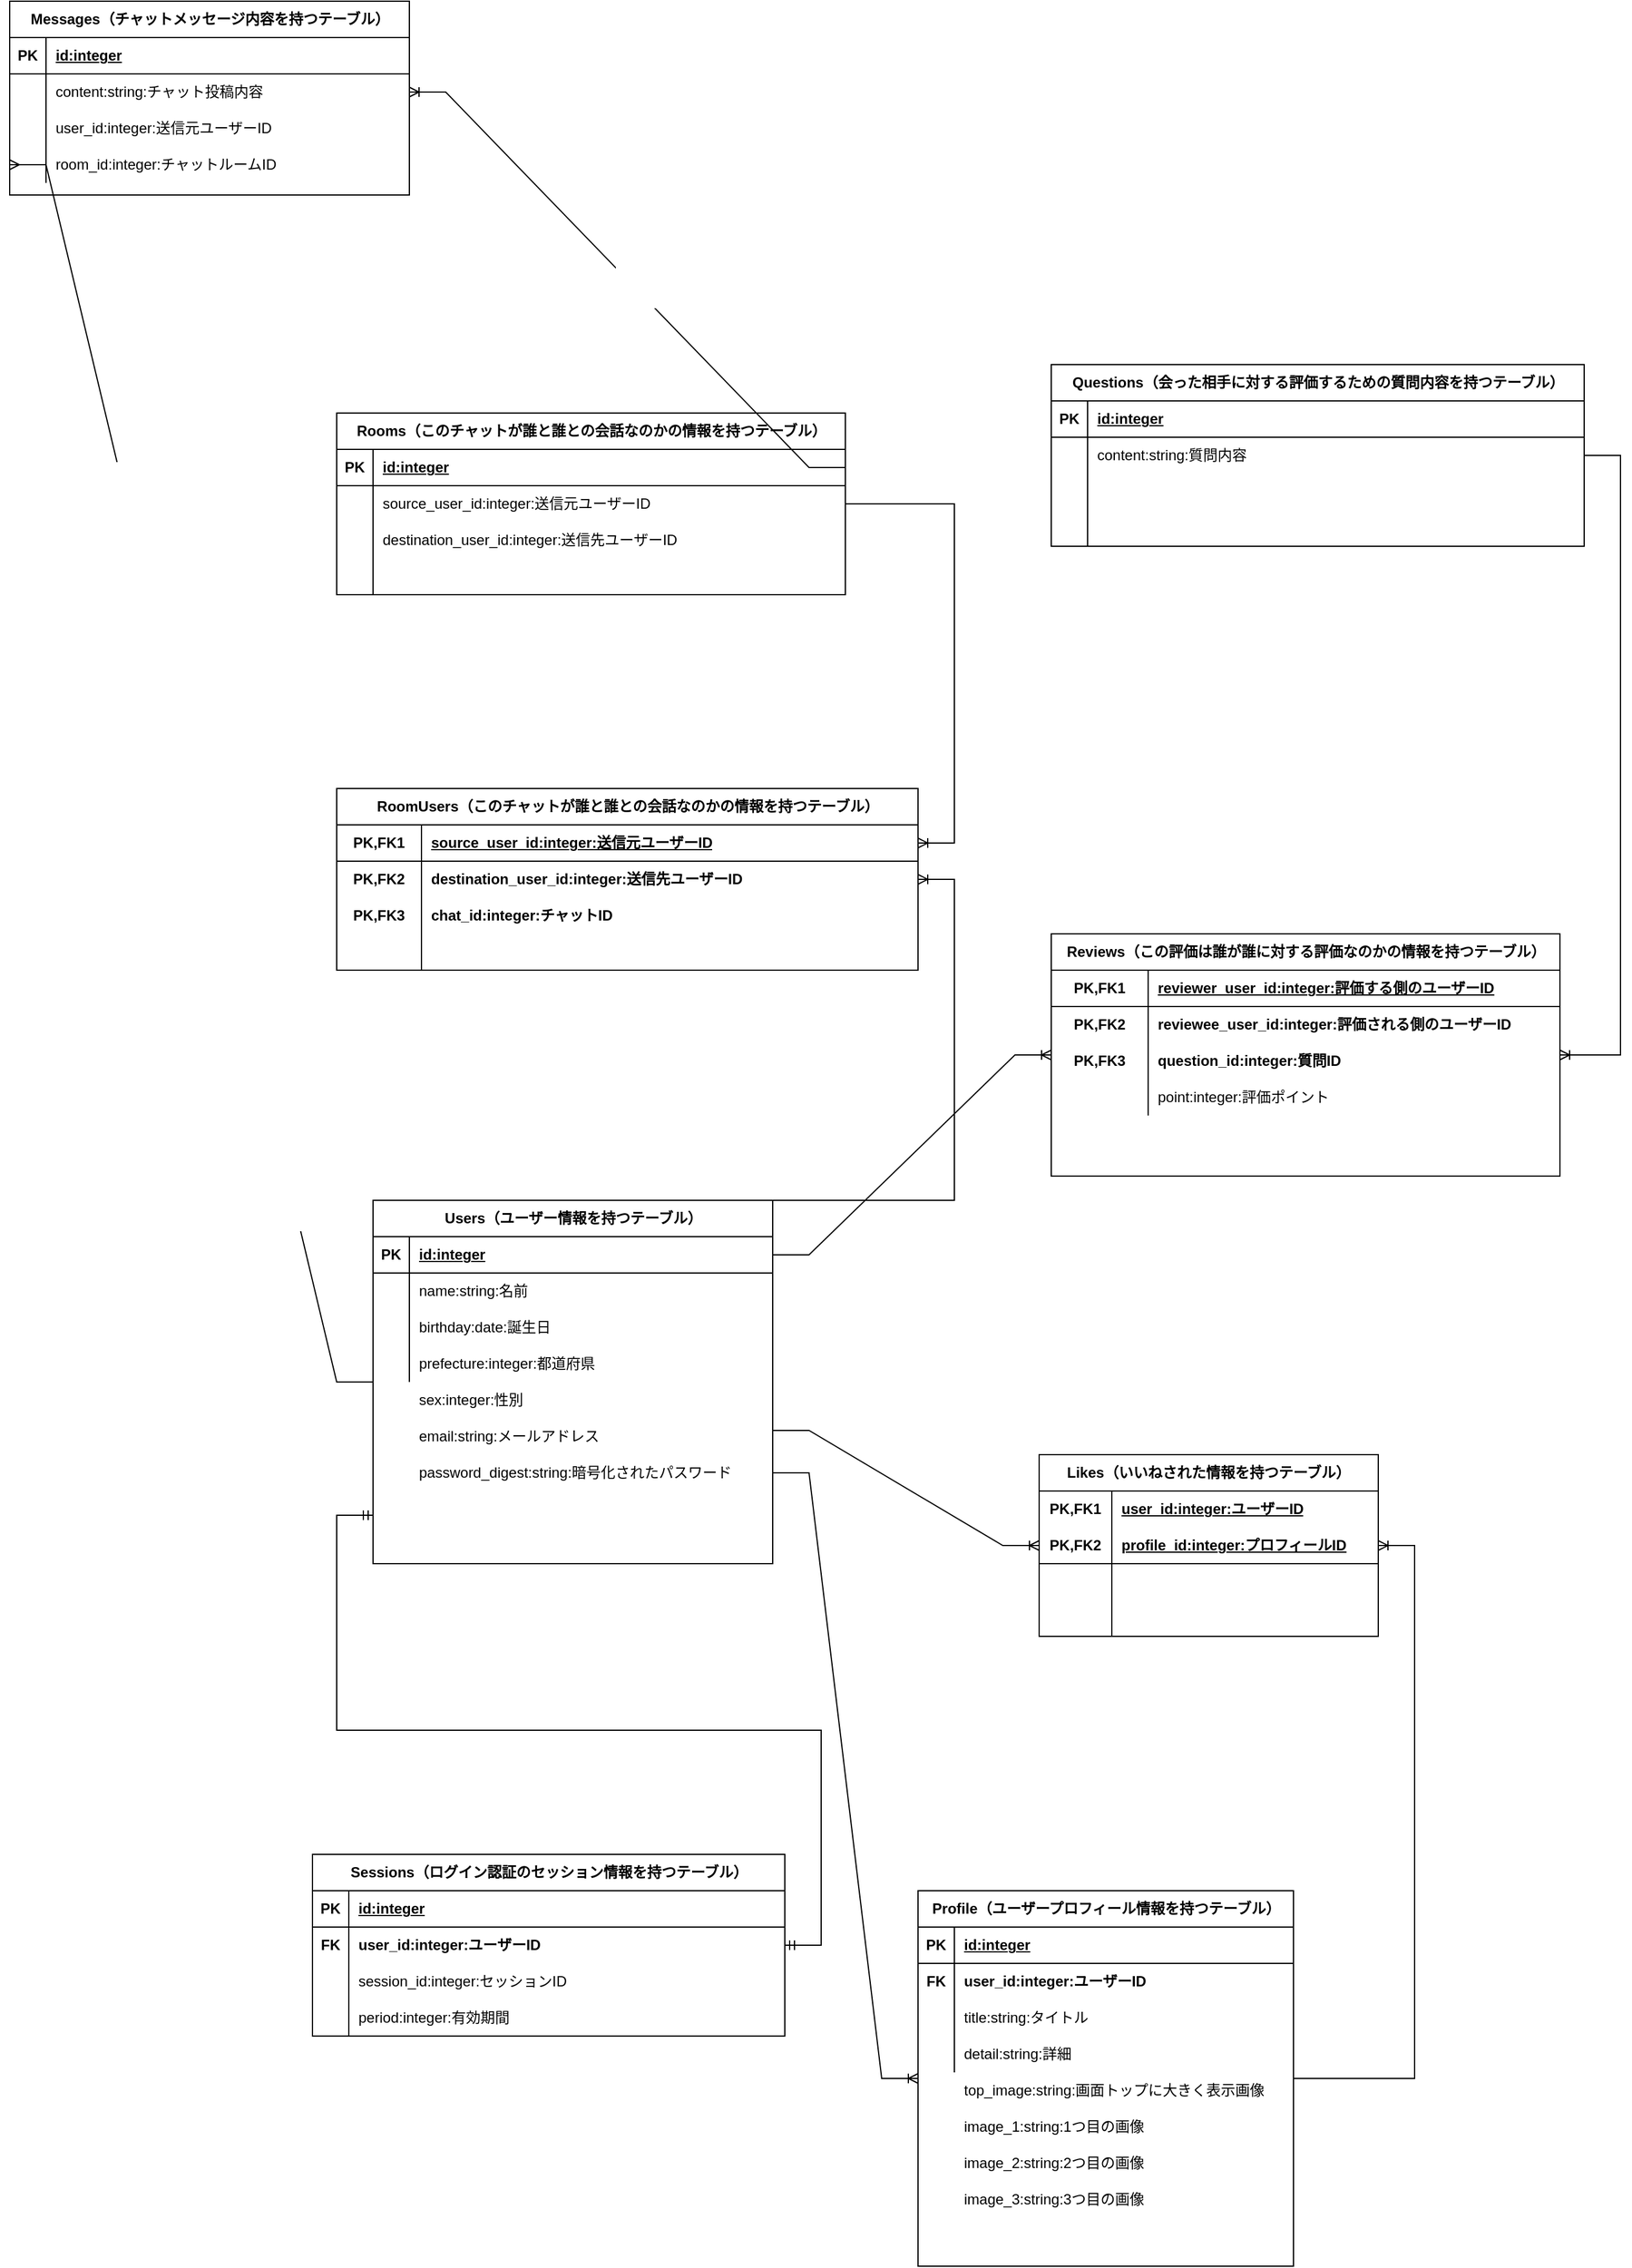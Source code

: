 <mxfile version="23.1.5" type="device">
  <diagram id="BLZIID66bsK2ptRVcvr9" name="ページ1">
    <mxGraphModel dx="3117" dy="3256" grid="1" gridSize="10" guides="1" tooltips="1" connect="1" arrows="1" fold="1" page="1" pageScale="1" pageWidth="827" pageHeight="1169" math="0" shadow="0">
      <root>
        <mxCell id="0" />
        <mxCell id="1" parent="0" />
        <mxCell id="9AcYq1qydNbDx8dI2Pm3-14" value="Users（ユーザー情報を持つテーブル）" style="shape=table;startSize=30;container=1;collapsible=1;childLayout=tableLayout;fixedRows=1;rowLines=0;fontStyle=1;align=center;resizeLast=1;html=1;" parent="1" vertex="1">
          <mxGeometry x="530" y="180" width="330" height="300" as="geometry" />
        </mxCell>
        <mxCell id="9AcYq1qydNbDx8dI2Pm3-15" value="" style="shape=tableRow;horizontal=0;startSize=0;swimlaneHead=0;swimlaneBody=0;fillColor=none;collapsible=0;dropTarget=0;points=[[0,0.5],[1,0.5]];portConstraint=eastwest;top=0;left=0;right=0;bottom=1;" parent="9AcYq1qydNbDx8dI2Pm3-14" vertex="1">
          <mxGeometry y="30" width="330" height="30" as="geometry" />
        </mxCell>
        <mxCell id="9AcYq1qydNbDx8dI2Pm3-16" value="PK" style="shape=partialRectangle;connectable=0;fillColor=none;top=0;left=0;bottom=0;right=0;fontStyle=1;overflow=hidden;whiteSpace=wrap;html=1;" parent="9AcYq1qydNbDx8dI2Pm3-15" vertex="1">
          <mxGeometry width="30" height="30" as="geometry">
            <mxRectangle width="30" height="30" as="alternateBounds" />
          </mxGeometry>
        </mxCell>
        <mxCell id="9AcYq1qydNbDx8dI2Pm3-17" value="id:integer" style="shape=partialRectangle;connectable=0;fillColor=none;top=0;left=0;bottom=0;right=0;align=left;spacingLeft=6;fontStyle=5;overflow=hidden;whiteSpace=wrap;html=1;" parent="9AcYq1qydNbDx8dI2Pm3-15" vertex="1">
          <mxGeometry x="30" width="300" height="30" as="geometry">
            <mxRectangle width="300" height="30" as="alternateBounds" />
          </mxGeometry>
        </mxCell>
        <mxCell id="9AcYq1qydNbDx8dI2Pm3-18" value="" style="shape=tableRow;horizontal=0;startSize=0;swimlaneHead=0;swimlaneBody=0;fillColor=none;collapsible=0;dropTarget=0;points=[[0,0.5],[1,0.5]];portConstraint=eastwest;top=0;left=0;right=0;bottom=0;" parent="9AcYq1qydNbDx8dI2Pm3-14" vertex="1">
          <mxGeometry y="60" width="330" height="30" as="geometry" />
        </mxCell>
        <mxCell id="9AcYq1qydNbDx8dI2Pm3-19" value="" style="shape=partialRectangle;connectable=0;fillColor=none;top=0;left=0;bottom=0;right=0;editable=1;overflow=hidden;whiteSpace=wrap;html=1;" parent="9AcYq1qydNbDx8dI2Pm3-18" vertex="1">
          <mxGeometry width="30" height="30" as="geometry">
            <mxRectangle width="30" height="30" as="alternateBounds" />
          </mxGeometry>
        </mxCell>
        <mxCell id="9AcYq1qydNbDx8dI2Pm3-20" value="name:string:名前" style="shape=partialRectangle;connectable=0;fillColor=none;top=0;left=0;bottom=0;right=0;align=left;spacingLeft=6;overflow=hidden;whiteSpace=wrap;html=1;" parent="9AcYq1qydNbDx8dI2Pm3-18" vertex="1">
          <mxGeometry x="30" width="300" height="30" as="geometry">
            <mxRectangle width="300" height="30" as="alternateBounds" />
          </mxGeometry>
        </mxCell>
        <mxCell id="9AcYq1qydNbDx8dI2Pm3-21" value="" style="shape=tableRow;horizontal=0;startSize=0;swimlaneHead=0;swimlaneBody=0;fillColor=none;collapsible=0;dropTarget=0;points=[[0,0.5],[1,0.5]];portConstraint=eastwest;top=0;left=0;right=0;bottom=0;" parent="9AcYq1qydNbDx8dI2Pm3-14" vertex="1">
          <mxGeometry y="90" width="330" height="30" as="geometry" />
        </mxCell>
        <mxCell id="9AcYq1qydNbDx8dI2Pm3-22" value="" style="shape=partialRectangle;connectable=0;fillColor=none;top=0;left=0;bottom=0;right=0;editable=1;overflow=hidden;whiteSpace=wrap;html=1;" parent="9AcYq1qydNbDx8dI2Pm3-21" vertex="1">
          <mxGeometry width="30" height="30" as="geometry">
            <mxRectangle width="30" height="30" as="alternateBounds" />
          </mxGeometry>
        </mxCell>
        <mxCell id="9AcYq1qydNbDx8dI2Pm3-23" value="birthday:date:誕生日" style="shape=partialRectangle;connectable=0;fillColor=none;top=0;left=0;bottom=0;right=0;align=left;spacingLeft=6;overflow=hidden;whiteSpace=wrap;html=1;" parent="9AcYq1qydNbDx8dI2Pm3-21" vertex="1">
          <mxGeometry x="30" width="300" height="30" as="geometry">
            <mxRectangle width="300" height="30" as="alternateBounds" />
          </mxGeometry>
        </mxCell>
        <mxCell id="9AcYq1qydNbDx8dI2Pm3-24" value="" style="shape=tableRow;horizontal=0;startSize=0;swimlaneHead=0;swimlaneBody=0;fillColor=none;collapsible=0;dropTarget=0;points=[[0,0.5],[1,0.5]];portConstraint=eastwest;top=0;left=0;right=0;bottom=0;" parent="9AcYq1qydNbDx8dI2Pm3-14" vertex="1">
          <mxGeometry y="120" width="330" height="30" as="geometry" />
        </mxCell>
        <mxCell id="9AcYq1qydNbDx8dI2Pm3-25" value="" style="shape=partialRectangle;connectable=0;fillColor=none;top=0;left=0;bottom=0;right=0;editable=1;overflow=hidden;whiteSpace=wrap;html=1;" parent="9AcYq1qydNbDx8dI2Pm3-24" vertex="1">
          <mxGeometry width="30" height="30" as="geometry">
            <mxRectangle width="30" height="30" as="alternateBounds" />
          </mxGeometry>
        </mxCell>
        <mxCell id="9AcYq1qydNbDx8dI2Pm3-26" value="prefecture:integer:都道府県" style="shape=partialRectangle;connectable=0;fillColor=none;top=0;left=0;bottom=0;right=0;align=left;spacingLeft=6;overflow=hidden;whiteSpace=wrap;html=1;" parent="9AcYq1qydNbDx8dI2Pm3-24" vertex="1">
          <mxGeometry x="30" width="300" height="30" as="geometry">
            <mxRectangle width="300" height="30" as="alternateBounds" />
          </mxGeometry>
        </mxCell>
        <mxCell id="9AcYq1qydNbDx8dI2Pm3-27" value="Rooms（このチャットが誰と誰との会話なのかの情報を持つテーブル）" style="shape=table;startSize=30;container=1;collapsible=1;childLayout=tableLayout;fixedRows=1;rowLines=0;fontStyle=1;align=center;resizeLast=1;html=1;" parent="1" vertex="1">
          <mxGeometry x="500" y="-470" width="420" height="150" as="geometry" />
        </mxCell>
        <mxCell id="9AcYq1qydNbDx8dI2Pm3-28" value="" style="shape=tableRow;horizontal=0;startSize=0;swimlaneHead=0;swimlaneBody=0;fillColor=none;collapsible=0;dropTarget=0;points=[[0,0.5],[1,0.5]];portConstraint=eastwest;top=0;left=0;right=0;bottom=1;" parent="9AcYq1qydNbDx8dI2Pm3-27" vertex="1">
          <mxGeometry y="30" width="420" height="30" as="geometry" />
        </mxCell>
        <mxCell id="9AcYq1qydNbDx8dI2Pm3-29" value="PK" style="shape=partialRectangle;connectable=0;fillColor=none;top=0;left=0;bottom=0;right=0;fontStyle=1;overflow=hidden;whiteSpace=wrap;html=1;" parent="9AcYq1qydNbDx8dI2Pm3-28" vertex="1">
          <mxGeometry width="30" height="30" as="geometry">
            <mxRectangle width="30" height="30" as="alternateBounds" />
          </mxGeometry>
        </mxCell>
        <mxCell id="9AcYq1qydNbDx8dI2Pm3-30" value="id:integer" style="shape=partialRectangle;connectable=0;fillColor=none;top=0;left=0;bottom=0;right=0;align=left;spacingLeft=6;fontStyle=5;overflow=hidden;whiteSpace=wrap;html=1;" parent="9AcYq1qydNbDx8dI2Pm3-28" vertex="1">
          <mxGeometry x="30" width="390" height="30" as="geometry">
            <mxRectangle width="390" height="30" as="alternateBounds" />
          </mxGeometry>
        </mxCell>
        <mxCell id="9AcYq1qydNbDx8dI2Pm3-31" value="" style="shape=tableRow;horizontal=0;startSize=0;swimlaneHead=0;swimlaneBody=0;fillColor=none;collapsible=0;dropTarget=0;points=[[0,0.5],[1,0.5]];portConstraint=eastwest;top=0;left=0;right=0;bottom=0;" parent="9AcYq1qydNbDx8dI2Pm3-27" vertex="1">
          <mxGeometry y="60" width="420" height="30" as="geometry" />
        </mxCell>
        <mxCell id="9AcYq1qydNbDx8dI2Pm3-32" value="" style="shape=partialRectangle;connectable=0;fillColor=none;top=0;left=0;bottom=0;right=0;editable=1;overflow=hidden;whiteSpace=wrap;html=1;" parent="9AcYq1qydNbDx8dI2Pm3-31" vertex="1">
          <mxGeometry width="30" height="30" as="geometry">
            <mxRectangle width="30" height="30" as="alternateBounds" />
          </mxGeometry>
        </mxCell>
        <mxCell id="9AcYq1qydNbDx8dI2Pm3-33" value="source_user_id:integer:送信元ユーザーID" style="shape=partialRectangle;connectable=0;fillColor=none;top=0;left=0;bottom=0;right=0;align=left;spacingLeft=6;overflow=hidden;whiteSpace=wrap;html=1;" parent="9AcYq1qydNbDx8dI2Pm3-31" vertex="1">
          <mxGeometry x="30" width="390" height="30" as="geometry">
            <mxRectangle width="390" height="30" as="alternateBounds" />
          </mxGeometry>
        </mxCell>
        <mxCell id="9AcYq1qydNbDx8dI2Pm3-34" value="" style="shape=tableRow;horizontal=0;startSize=0;swimlaneHead=0;swimlaneBody=0;fillColor=none;collapsible=0;dropTarget=0;points=[[0,0.5],[1,0.5]];portConstraint=eastwest;top=0;left=0;right=0;bottom=0;" parent="9AcYq1qydNbDx8dI2Pm3-27" vertex="1">
          <mxGeometry y="90" width="420" height="30" as="geometry" />
        </mxCell>
        <mxCell id="9AcYq1qydNbDx8dI2Pm3-35" value="" style="shape=partialRectangle;connectable=0;fillColor=none;top=0;left=0;bottom=0;right=0;editable=1;overflow=hidden;whiteSpace=wrap;html=1;" parent="9AcYq1qydNbDx8dI2Pm3-34" vertex="1">
          <mxGeometry width="30" height="30" as="geometry">
            <mxRectangle width="30" height="30" as="alternateBounds" />
          </mxGeometry>
        </mxCell>
        <mxCell id="9AcYq1qydNbDx8dI2Pm3-36" value="destination_user_id:integer:送信先ユーザーID" style="shape=partialRectangle;connectable=0;fillColor=none;top=0;left=0;bottom=0;right=0;align=left;spacingLeft=6;overflow=hidden;whiteSpace=wrap;html=1;" parent="9AcYq1qydNbDx8dI2Pm3-34" vertex="1">
          <mxGeometry x="30" width="390" height="30" as="geometry">
            <mxRectangle width="390" height="30" as="alternateBounds" />
          </mxGeometry>
        </mxCell>
        <mxCell id="9AcYq1qydNbDx8dI2Pm3-37" value="" style="shape=tableRow;horizontal=0;startSize=0;swimlaneHead=0;swimlaneBody=0;fillColor=none;collapsible=0;dropTarget=0;points=[[0,0.5],[1,0.5]];portConstraint=eastwest;top=0;left=0;right=0;bottom=0;" parent="9AcYq1qydNbDx8dI2Pm3-27" vertex="1">
          <mxGeometry y="120" width="420" height="30" as="geometry" />
        </mxCell>
        <mxCell id="9AcYq1qydNbDx8dI2Pm3-38" value="" style="shape=partialRectangle;connectable=0;fillColor=none;top=0;left=0;bottom=0;right=0;editable=1;overflow=hidden;whiteSpace=wrap;html=1;" parent="9AcYq1qydNbDx8dI2Pm3-37" vertex="1">
          <mxGeometry width="30" height="30" as="geometry">
            <mxRectangle width="30" height="30" as="alternateBounds" />
          </mxGeometry>
        </mxCell>
        <mxCell id="9AcYq1qydNbDx8dI2Pm3-39" value="" style="shape=partialRectangle;connectable=0;fillColor=none;top=0;left=0;bottom=0;right=0;align=left;spacingLeft=6;overflow=hidden;whiteSpace=wrap;html=1;" parent="9AcYq1qydNbDx8dI2Pm3-37" vertex="1">
          <mxGeometry x="30" width="390" height="30" as="geometry">
            <mxRectangle width="390" height="30" as="alternateBounds" />
          </mxGeometry>
        </mxCell>
        <mxCell id="9AcYq1qydNbDx8dI2Pm3-40" value="Reviews（この評価は誰が誰に対する評価なのかの情報を持つテーブル）" style="shape=table;startSize=30;container=1;collapsible=1;childLayout=tableLayout;fixedRows=1;rowLines=0;fontStyle=1;align=center;resizeLast=1;html=1;" parent="1" vertex="1">
          <mxGeometry x="1090" y="-40" width="420" height="200" as="geometry" />
        </mxCell>
        <mxCell id="9AcYq1qydNbDx8dI2Pm3-41" value="" style="shape=tableRow;horizontal=0;startSize=0;swimlaneHead=0;swimlaneBody=0;fillColor=none;collapsible=0;dropTarget=0;points=[[0,0.5],[1,0.5]];portConstraint=eastwest;top=0;left=0;right=0;bottom=1;" parent="9AcYq1qydNbDx8dI2Pm3-40" vertex="1">
          <mxGeometry y="30" width="420" height="30" as="geometry" />
        </mxCell>
        <mxCell id="9AcYq1qydNbDx8dI2Pm3-42" value="PK,FK1" style="shape=partialRectangle;connectable=0;fillColor=none;top=0;left=0;bottom=0;right=0;fontStyle=1;overflow=hidden;whiteSpace=wrap;html=1;" parent="9AcYq1qydNbDx8dI2Pm3-41" vertex="1">
          <mxGeometry width="80" height="30" as="geometry">
            <mxRectangle width="80" height="30" as="alternateBounds" />
          </mxGeometry>
        </mxCell>
        <mxCell id="9AcYq1qydNbDx8dI2Pm3-43" value="reviewer_user_id:integer:評価する側のユーザーID" style="shape=partialRectangle;connectable=0;fillColor=none;top=0;left=0;bottom=0;right=0;align=left;spacingLeft=6;fontStyle=5;overflow=hidden;whiteSpace=wrap;html=1;" parent="9AcYq1qydNbDx8dI2Pm3-41" vertex="1">
          <mxGeometry x="80" width="340" height="30" as="geometry">
            <mxRectangle width="340" height="30" as="alternateBounds" />
          </mxGeometry>
        </mxCell>
        <mxCell id="9AcYq1qydNbDx8dI2Pm3-44" value="" style="shape=tableRow;horizontal=0;startSize=0;swimlaneHead=0;swimlaneBody=0;fillColor=none;collapsible=0;dropTarget=0;points=[[0,0.5],[1,0.5]];portConstraint=eastwest;top=0;left=0;right=0;bottom=0;" parent="9AcYq1qydNbDx8dI2Pm3-40" vertex="1">
          <mxGeometry y="60" width="420" height="30" as="geometry" />
        </mxCell>
        <mxCell id="9AcYq1qydNbDx8dI2Pm3-45" value="" style="shape=partialRectangle;connectable=0;fillColor=none;top=0;left=0;bottom=0;right=0;editable=1;overflow=hidden;whiteSpace=wrap;html=1;" parent="9AcYq1qydNbDx8dI2Pm3-44" vertex="1">
          <mxGeometry width="80" height="30" as="geometry">
            <mxRectangle width="80" height="30" as="alternateBounds" />
          </mxGeometry>
        </mxCell>
        <mxCell id="9AcYq1qydNbDx8dI2Pm3-46" value="reviewee_user_id:integer:評価される側のユーザーID" style="shape=partialRectangle;connectable=0;fillColor=none;top=0;left=0;bottom=0;right=0;align=left;spacingLeft=6;overflow=hidden;whiteSpace=wrap;html=1;fontStyle=1" parent="9AcYq1qydNbDx8dI2Pm3-44" vertex="1">
          <mxGeometry x="80" width="340" height="30" as="geometry">
            <mxRectangle width="340" height="30" as="alternateBounds" />
          </mxGeometry>
        </mxCell>
        <mxCell id="9AcYq1qydNbDx8dI2Pm3-47" value="" style="shape=tableRow;horizontal=0;startSize=0;swimlaneHead=0;swimlaneBody=0;fillColor=none;collapsible=0;dropTarget=0;points=[[0,0.5],[1,0.5]];portConstraint=eastwest;top=0;left=0;right=0;bottom=0;" parent="9AcYq1qydNbDx8dI2Pm3-40" vertex="1">
          <mxGeometry y="90" width="420" height="30" as="geometry" />
        </mxCell>
        <mxCell id="9AcYq1qydNbDx8dI2Pm3-48" value="" style="shape=partialRectangle;connectable=0;fillColor=none;top=0;left=0;bottom=0;right=0;editable=1;overflow=hidden;whiteSpace=wrap;html=1;" parent="9AcYq1qydNbDx8dI2Pm3-47" vertex="1">
          <mxGeometry width="80" height="30" as="geometry">
            <mxRectangle width="80" height="30" as="alternateBounds" />
          </mxGeometry>
        </mxCell>
        <mxCell id="9AcYq1qydNbDx8dI2Pm3-49" value="&lt;b&gt;question_id:integer:質問ID&lt;/b&gt;" style="shape=partialRectangle;connectable=0;fillColor=none;top=0;left=0;bottom=0;right=0;align=left;spacingLeft=6;overflow=hidden;whiteSpace=wrap;html=1;" parent="9AcYq1qydNbDx8dI2Pm3-47" vertex="1">
          <mxGeometry x="80" width="340" height="30" as="geometry">
            <mxRectangle width="340" height="30" as="alternateBounds" />
          </mxGeometry>
        </mxCell>
        <mxCell id="9AcYq1qydNbDx8dI2Pm3-50" value="" style="shape=tableRow;horizontal=0;startSize=0;swimlaneHead=0;swimlaneBody=0;fillColor=none;collapsible=0;dropTarget=0;points=[[0,0.5],[1,0.5]];portConstraint=eastwest;top=0;left=0;right=0;bottom=0;" parent="9AcYq1qydNbDx8dI2Pm3-40" vertex="1">
          <mxGeometry y="120" width="420" height="30" as="geometry" />
        </mxCell>
        <mxCell id="9AcYq1qydNbDx8dI2Pm3-51" value="" style="shape=partialRectangle;connectable=0;fillColor=none;top=0;left=0;bottom=0;right=0;editable=1;overflow=hidden;whiteSpace=wrap;html=1;" parent="9AcYq1qydNbDx8dI2Pm3-50" vertex="1">
          <mxGeometry width="80" height="30" as="geometry">
            <mxRectangle width="80" height="30" as="alternateBounds" />
          </mxGeometry>
        </mxCell>
        <mxCell id="9AcYq1qydNbDx8dI2Pm3-52" value="point:integer:評価ポイント" style="shape=partialRectangle;connectable=0;fillColor=none;top=0;left=0;bottom=0;right=0;align=left;spacingLeft=6;overflow=hidden;whiteSpace=wrap;html=1;" parent="9AcYq1qydNbDx8dI2Pm3-50" vertex="1">
          <mxGeometry x="80" width="340" height="30" as="geometry">
            <mxRectangle width="340" height="30" as="alternateBounds" />
          </mxGeometry>
        </mxCell>
        <mxCell id="9AcYq1qydNbDx8dI2Pm3-53" value="Sessions（ログイン認証のセッション情報を持つテーブル）" style="shape=table;startSize=30;container=1;collapsible=1;childLayout=tableLayout;fixedRows=1;rowLines=0;fontStyle=1;align=center;resizeLast=1;html=1;" parent="1" vertex="1">
          <mxGeometry x="480" y="720" width="390" height="150" as="geometry" />
        </mxCell>
        <mxCell id="9AcYq1qydNbDx8dI2Pm3-54" value="" style="shape=tableRow;horizontal=0;startSize=0;swimlaneHead=0;swimlaneBody=0;fillColor=none;collapsible=0;dropTarget=0;points=[[0,0.5],[1,0.5]];portConstraint=eastwest;top=0;left=0;right=0;bottom=1;" parent="9AcYq1qydNbDx8dI2Pm3-53" vertex="1">
          <mxGeometry y="30" width="390" height="30" as="geometry" />
        </mxCell>
        <mxCell id="9AcYq1qydNbDx8dI2Pm3-55" value="PK" style="shape=partialRectangle;connectable=0;fillColor=none;top=0;left=0;bottom=0;right=0;fontStyle=1;overflow=hidden;whiteSpace=wrap;html=1;" parent="9AcYq1qydNbDx8dI2Pm3-54" vertex="1">
          <mxGeometry width="30" height="30" as="geometry">
            <mxRectangle width="30" height="30" as="alternateBounds" />
          </mxGeometry>
        </mxCell>
        <mxCell id="9AcYq1qydNbDx8dI2Pm3-56" value="id:integer" style="shape=partialRectangle;connectable=0;fillColor=none;top=0;left=0;bottom=0;right=0;align=left;spacingLeft=6;fontStyle=5;overflow=hidden;whiteSpace=wrap;html=1;" parent="9AcYq1qydNbDx8dI2Pm3-54" vertex="1">
          <mxGeometry x="30" width="360" height="30" as="geometry">
            <mxRectangle width="360" height="30" as="alternateBounds" />
          </mxGeometry>
        </mxCell>
        <mxCell id="9AcYq1qydNbDx8dI2Pm3-57" value="" style="shape=tableRow;horizontal=0;startSize=0;swimlaneHead=0;swimlaneBody=0;fillColor=none;collapsible=0;dropTarget=0;points=[[0,0.5],[1,0.5]];portConstraint=eastwest;top=0;left=0;right=0;bottom=0;" parent="9AcYq1qydNbDx8dI2Pm3-53" vertex="1">
          <mxGeometry y="60" width="390" height="30" as="geometry" />
        </mxCell>
        <mxCell id="9AcYq1qydNbDx8dI2Pm3-58" value="" style="shape=partialRectangle;connectable=0;fillColor=none;top=0;left=0;bottom=0;right=0;editable=1;overflow=hidden;whiteSpace=wrap;html=1;" parent="9AcYq1qydNbDx8dI2Pm3-57" vertex="1">
          <mxGeometry width="30" height="30" as="geometry">
            <mxRectangle width="30" height="30" as="alternateBounds" />
          </mxGeometry>
        </mxCell>
        <mxCell id="9AcYq1qydNbDx8dI2Pm3-59" value="user_id:integer:ユーザーID" style="shape=partialRectangle;connectable=0;fillColor=none;top=0;left=0;bottom=0;right=0;align=left;spacingLeft=6;overflow=hidden;whiteSpace=wrap;html=1;fontStyle=1" parent="9AcYq1qydNbDx8dI2Pm3-57" vertex="1">
          <mxGeometry x="30" width="360" height="30" as="geometry">
            <mxRectangle width="360" height="30" as="alternateBounds" />
          </mxGeometry>
        </mxCell>
        <mxCell id="9AcYq1qydNbDx8dI2Pm3-60" value="" style="shape=tableRow;horizontal=0;startSize=0;swimlaneHead=0;swimlaneBody=0;fillColor=none;collapsible=0;dropTarget=0;points=[[0,0.5],[1,0.5]];portConstraint=eastwest;top=0;left=0;right=0;bottom=0;" parent="9AcYq1qydNbDx8dI2Pm3-53" vertex="1">
          <mxGeometry y="90" width="390" height="30" as="geometry" />
        </mxCell>
        <mxCell id="9AcYq1qydNbDx8dI2Pm3-61" value="" style="shape=partialRectangle;connectable=0;fillColor=none;top=0;left=0;bottom=0;right=0;editable=1;overflow=hidden;whiteSpace=wrap;html=1;" parent="9AcYq1qydNbDx8dI2Pm3-60" vertex="1">
          <mxGeometry width="30" height="30" as="geometry">
            <mxRectangle width="30" height="30" as="alternateBounds" />
          </mxGeometry>
        </mxCell>
        <mxCell id="9AcYq1qydNbDx8dI2Pm3-62" value="session_id:integer:セッションID" style="shape=partialRectangle;connectable=0;fillColor=none;top=0;left=0;bottom=0;right=0;align=left;spacingLeft=6;overflow=hidden;whiteSpace=wrap;html=1;" parent="9AcYq1qydNbDx8dI2Pm3-60" vertex="1">
          <mxGeometry x="30" width="360" height="30" as="geometry">
            <mxRectangle width="360" height="30" as="alternateBounds" />
          </mxGeometry>
        </mxCell>
        <mxCell id="9AcYq1qydNbDx8dI2Pm3-63" value="" style="shape=tableRow;horizontal=0;startSize=0;swimlaneHead=0;swimlaneBody=0;fillColor=none;collapsible=0;dropTarget=0;points=[[0,0.5],[1,0.5]];portConstraint=eastwest;top=0;left=0;right=0;bottom=0;" parent="9AcYq1qydNbDx8dI2Pm3-53" vertex="1">
          <mxGeometry y="120" width="390" height="30" as="geometry" />
        </mxCell>
        <mxCell id="9AcYq1qydNbDx8dI2Pm3-64" value="" style="shape=partialRectangle;connectable=0;fillColor=none;top=0;left=0;bottom=0;right=0;editable=1;overflow=hidden;whiteSpace=wrap;html=1;" parent="9AcYq1qydNbDx8dI2Pm3-63" vertex="1">
          <mxGeometry width="30" height="30" as="geometry">
            <mxRectangle width="30" height="30" as="alternateBounds" />
          </mxGeometry>
        </mxCell>
        <mxCell id="9AcYq1qydNbDx8dI2Pm3-65" value="" style="shape=partialRectangle;connectable=0;fillColor=none;top=0;left=0;bottom=0;right=0;align=left;spacingLeft=6;overflow=hidden;whiteSpace=wrap;html=1;" parent="9AcYq1qydNbDx8dI2Pm3-63" vertex="1">
          <mxGeometry x="30" width="360" height="30" as="geometry">
            <mxRectangle width="360" height="30" as="alternateBounds" />
          </mxGeometry>
        </mxCell>
        <mxCell id="9AcYq1qydNbDx8dI2Pm3-67" value="sex:integer:性別" style="shape=partialRectangle;connectable=0;fillColor=none;top=0;left=0;bottom=0;right=0;align=left;spacingLeft=6;overflow=hidden;whiteSpace=wrap;html=1;" parent="1" vertex="1">
          <mxGeometry x="560" y="330" width="150" height="30" as="geometry">
            <mxRectangle width="150" height="30" as="alternateBounds" />
          </mxGeometry>
        </mxCell>
        <mxCell id="9AcYq1qydNbDx8dI2Pm3-68" value="email:string:メールアドレス" style="shape=partialRectangle;connectable=0;fillColor=none;top=0;left=0;bottom=0;right=0;align=left;spacingLeft=6;overflow=hidden;whiteSpace=wrap;html=1;" parent="1" vertex="1">
          <mxGeometry x="560" y="360" width="180" height="30" as="geometry">
            <mxRectangle width="150" height="30" as="alternateBounds" />
          </mxGeometry>
        </mxCell>
        <mxCell id="9AcYq1qydNbDx8dI2Pm3-109" value="" style="edgeStyle=entityRelationEdgeStyle;fontSize=12;html=1;endArrow=ERoneToMany;rounded=0;" parent="1" target="ZUsO1p6MFuLYONsOZWCr-4" edge="1">
          <mxGeometry width="100" height="100" relative="1" as="geometry">
            <mxPoint x="860" y="370" as="sourcePoint" />
            <mxPoint x="1080" y="465" as="targetPoint" />
          </mxGeometry>
        </mxCell>
        <mxCell id="9AcYq1qydNbDx8dI2Pm3-110" value="" style="edgeStyle=entityRelationEdgeStyle;fontSize=12;html=1;endArrow=ERoneToMany;rounded=0;" parent="1" source="9AcYq1qydNbDx8dI2Pm3-72" target="ZUsO1p6MFuLYONsOZWCr-4" edge="1">
          <mxGeometry width="100" height="100" relative="1" as="geometry">
            <mxPoint x="860" y="540" as="sourcePoint" />
            <mxPoint x="1260" y="465" as="targetPoint" />
            <Array as="points">
              <mxPoint x="1370" y="630" />
              <mxPoint x="1430" y="610" />
            </Array>
          </mxGeometry>
        </mxCell>
        <mxCell id="9AcYq1qydNbDx8dI2Pm3-111" value="" style="edgeStyle=entityRelationEdgeStyle;fontSize=12;html=1;endArrow=ERoneToMany;rounded=0;exitX=1;exitY=0.75;exitDx=0;exitDy=0;" parent="1" source="9AcYq1qydNbDx8dI2Pm3-14" target="9AcYq1qydNbDx8dI2Pm3-72" edge="1">
          <mxGeometry width="100" height="100" relative="1" as="geometry">
            <mxPoint x="880" y="190" as="sourcePoint" />
            <mxPoint x="1090" y="500" as="targetPoint" />
          </mxGeometry>
        </mxCell>
        <mxCell id="9AcYq1qydNbDx8dI2Pm3-115" value="" style="group" parent="1" vertex="1" connectable="0">
          <mxGeometry x="980" y="750" width="310" height="310" as="geometry" />
        </mxCell>
        <mxCell id="9AcYq1qydNbDx8dI2Pm3-72" value="Profile（ユーザープロフィール情報を持つテーブル）" style="shape=table;startSize=30;container=1;collapsible=1;childLayout=tableLayout;fixedRows=1;rowLines=0;fontStyle=1;align=center;resizeLast=1;html=1;" parent="9AcYq1qydNbDx8dI2Pm3-115" vertex="1">
          <mxGeometry width="310" height="310" as="geometry" />
        </mxCell>
        <mxCell id="9AcYq1qydNbDx8dI2Pm3-73" value="" style="shape=tableRow;horizontal=0;startSize=0;swimlaneHead=0;swimlaneBody=0;fillColor=none;collapsible=0;dropTarget=0;points=[[0,0.5],[1,0.5]];portConstraint=eastwest;top=0;left=0;right=0;bottom=1;" parent="9AcYq1qydNbDx8dI2Pm3-72" vertex="1">
          <mxGeometry y="30" width="310" height="30" as="geometry" />
        </mxCell>
        <mxCell id="9AcYq1qydNbDx8dI2Pm3-74" value="PK" style="shape=partialRectangle;connectable=0;fillColor=none;top=0;left=0;bottom=0;right=0;fontStyle=1;overflow=hidden;whiteSpace=wrap;html=1;" parent="9AcYq1qydNbDx8dI2Pm3-73" vertex="1">
          <mxGeometry width="30" height="30" as="geometry">
            <mxRectangle width="30" height="30" as="alternateBounds" />
          </mxGeometry>
        </mxCell>
        <mxCell id="9AcYq1qydNbDx8dI2Pm3-75" value="id:integer" style="shape=partialRectangle;connectable=0;fillColor=none;top=0;left=0;bottom=0;right=0;align=left;spacingLeft=6;fontStyle=5;overflow=hidden;whiteSpace=wrap;html=1;" parent="9AcYq1qydNbDx8dI2Pm3-73" vertex="1">
          <mxGeometry x="30" width="280" height="30" as="geometry">
            <mxRectangle width="280" height="30" as="alternateBounds" />
          </mxGeometry>
        </mxCell>
        <mxCell id="9AcYq1qydNbDx8dI2Pm3-76" value="" style="shape=tableRow;horizontal=0;startSize=0;swimlaneHead=0;swimlaneBody=0;fillColor=none;collapsible=0;dropTarget=0;points=[[0,0.5],[1,0.5]];portConstraint=eastwest;top=0;left=0;right=0;bottom=0;" parent="9AcYq1qydNbDx8dI2Pm3-72" vertex="1">
          <mxGeometry y="60" width="310" height="30" as="geometry" />
        </mxCell>
        <mxCell id="9AcYq1qydNbDx8dI2Pm3-77" value="" style="shape=partialRectangle;connectable=0;fillColor=none;top=0;left=0;bottom=0;right=0;editable=1;overflow=hidden;whiteSpace=wrap;html=1;" parent="9AcYq1qydNbDx8dI2Pm3-76" vertex="1">
          <mxGeometry width="30" height="30" as="geometry">
            <mxRectangle width="30" height="30" as="alternateBounds" />
          </mxGeometry>
        </mxCell>
        <mxCell id="9AcYq1qydNbDx8dI2Pm3-78" value="user_id:integer:ユーザーID" style="shape=partialRectangle;connectable=0;fillColor=none;top=0;left=0;bottom=0;right=0;align=left;spacingLeft=6;overflow=hidden;whiteSpace=wrap;html=1;fontStyle=1" parent="9AcYq1qydNbDx8dI2Pm3-76" vertex="1">
          <mxGeometry x="30" width="280" height="30" as="geometry">
            <mxRectangle width="280" height="30" as="alternateBounds" />
          </mxGeometry>
        </mxCell>
        <mxCell id="9AcYq1qydNbDx8dI2Pm3-79" value="" style="shape=tableRow;horizontal=0;startSize=0;swimlaneHead=0;swimlaneBody=0;fillColor=none;collapsible=0;dropTarget=0;points=[[0,0.5],[1,0.5]];portConstraint=eastwest;top=0;left=0;right=0;bottom=0;" parent="9AcYq1qydNbDx8dI2Pm3-72" vertex="1">
          <mxGeometry y="90" width="310" height="30" as="geometry" />
        </mxCell>
        <mxCell id="9AcYq1qydNbDx8dI2Pm3-80" value="" style="shape=partialRectangle;connectable=0;fillColor=none;top=0;left=0;bottom=0;right=0;editable=1;overflow=hidden;whiteSpace=wrap;html=1;" parent="9AcYq1qydNbDx8dI2Pm3-79" vertex="1">
          <mxGeometry width="30" height="30" as="geometry">
            <mxRectangle width="30" height="30" as="alternateBounds" />
          </mxGeometry>
        </mxCell>
        <mxCell id="9AcYq1qydNbDx8dI2Pm3-81" value="title:string:タイトル" style="shape=partialRectangle;connectable=0;fillColor=none;top=0;left=0;bottom=0;right=0;align=left;spacingLeft=6;overflow=hidden;whiteSpace=wrap;html=1;" parent="9AcYq1qydNbDx8dI2Pm3-79" vertex="1">
          <mxGeometry x="30" width="280" height="30" as="geometry">
            <mxRectangle width="280" height="30" as="alternateBounds" />
          </mxGeometry>
        </mxCell>
        <mxCell id="9AcYq1qydNbDx8dI2Pm3-82" value="" style="shape=tableRow;horizontal=0;startSize=0;swimlaneHead=0;swimlaneBody=0;fillColor=none;collapsible=0;dropTarget=0;points=[[0,0.5],[1,0.5]];portConstraint=eastwest;top=0;left=0;right=0;bottom=0;" parent="9AcYq1qydNbDx8dI2Pm3-72" vertex="1">
          <mxGeometry y="120" width="310" height="30" as="geometry" />
        </mxCell>
        <mxCell id="9AcYq1qydNbDx8dI2Pm3-83" value="" style="shape=partialRectangle;connectable=0;fillColor=none;top=0;left=0;bottom=0;right=0;editable=1;overflow=hidden;whiteSpace=wrap;html=1;" parent="9AcYq1qydNbDx8dI2Pm3-82" vertex="1">
          <mxGeometry width="30" height="30" as="geometry">
            <mxRectangle width="30" height="30" as="alternateBounds" />
          </mxGeometry>
        </mxCell>
        <mxCell id="9AcYq1qydNbDx8dI2Pm3-84" value="detail:string:詳細" style="shape=partialRectangle;connectable=0;fillColor=none;top=0;left=0;bottom=0;right=0;align=left;spacingLeft=6;overflow=hidden;whiteSpace=wrap;html=1;" parent="9AcYq1qydNbDx8dI2Pm3-82" vertex="1">
          <mxGeometry x="30" width="280" height="30" as="geometry">
            <mxRectangle width="280" height="30" as="alternateBounds" />
          </mxGeometry>
        </mxCell>
        <mxCell id="9AcYq1qydNbDx8dI2Pm3-146" value="image_1:string:1つ目の画像" style="shape=partialRectangle;connectable=0;fillColor=none;top=0;left=0;bottom=0;right=0;align=left;spacingLeft=6;overflow=hidden;whiteSpace=wrap;html=1;" parent="9AcYq1qydNbDx8dI2Pm3-115" vertex="1">
          <mxGeometry x="30.333" y="180" width="241.667" height="30" as="geometry">
            <mxRectangle width="150" height="30" as="alternateBounds" />
          </mxGeometry>
        </mxCell>
        <mxCell id="9AcYq1qydNbDx8dI2Pm3-148" value="image_3:string:3つ目の画像" style="shape=partialRectangle;connectable=0;fillColor=none;top=0;left=0;bottom=0;right=0;align=left;spacingLeft=6;overflow=hidden;whiteSpace=wrap;html=1;" parent="9AcYq1qydNbDx8dI2Pm3-115" vertex="1">
          <mxGeometry x="30.333" y="240" width="241.667" height="30" as="geometry">
            <mxRectangle width="150" height="30" as="alternateBounds" />
          </mxGeometry>
        </mxCell>
        <mxCell id="9AcYq1qydNbDx8dI2Pm3-147" value="image_2:string:2つ目の画像" style="shape=partialRectangle;connectable=0;fillColor=none;top=0;left=0;bottom=0;right=0;align=left;spacingLeft=6;overflow=hidden;whiteSpace=wrap;html=1;" parent="9AcYq1qydNbDx8dI2Pm3-115" vertex="1">
          <mxGeometry x="30.333" y="210" width="241.667" height="30" as="geometry">
            <mxRectangle width="150" height="30" as="alternateBounds" />
          </mxGeometry>
        </mxCell>
        <mxCell id="ZUsO1p6MFuLYONsOZWCr-19" value="FK" style="shape=partialRectangle;connectable=0;fillColor=none;top=0;left=0;bottom=0;right=0;fontStyle=1;overflow=hidden;whiteSpace=wrap;html=1;" parent="9AcYq1qydNbDx8dI2Pm3-115" vertex="1">
          <mxGeometry x="0.33" y="60" width="30" height="30" as="geometry">
            <mxRectangle width="30" height="30" as="alternateBounds" />
          </mxGeometry>
        </mxCell>
        <mxCell id="9AcYq1qydNbDx8dI2Pm3-121" value="Questions（会った相手に対する評価するための質問内容を持つテーブル）" style="shape=table;startSize=30;container=1;collapsible=1;childLayout=tableLayout;fixedRows=1;rowLines=0;fontStyle=1;align=center;resizeLast=1;html=1;" parent="1" vertex="1">
          <mxGeometry x="1090" y="-510" width="440" height="150" as="geometry" />
        </mxCell>
        <mxCell id="9AcYq1qydNbDx8dI2Pm3-122" value="" style="shape=tableRow;horizontal=0;startSize=0;swimlaneHead=0;swimlaneBody=0;fillColor=none;collapsible=0;dropTarget=0;points=[[0,0.5],[1,0.5]];portConstraint=eastwest;top=0;left=0;right=0;bottom=1;" parent="9AcYq1qydNbDx8dI2Pm3-121" vertex="1">
          <mxGeometry y="30" width="440" height="30" as="geometry" />
        </mxCell>
        <mxCell id="9AcYq1qydNbDx8dI2Pm3-123" value="PK" style="shape=partialRectangle;connectable=0;fillColor=none;top=0;left=0;bottom=0;right=0;fontStyle=1;overflow=hidden;whiteSpace=wrap;html=1;" parent="9AcYq1qydNbDx8dI2Pm3-122" vertex="1">
          <mxGeometry width="30" height="30" as="geometry">
            <mxRectangle width="30" height="30" as="alternateBounds" />
          </mxGeometry>
        </mxCell>
        <mxCell id="9AcYq1qydNbDx8dI2Pm3-124" value="id:integer" style="shape=partialRectangle;connectable=0;fillColor=none;top=0;left=0;bottom=0;right=0;align=left;spacingLeft=6;fontStyle=5;overflow=hidden;whiteSpace=wrap;html=1;" parent="9AcYq1qydNbDx8dI2Pm3-122" vertex="1">
          <mxGeometry x="30" width="410" height="30" as="geometry">
            <mxRectangle width="410" height="30" as="alternateBounds" />
          </mxGeometry>
        </mxCell>
        <mxCell id="9AcYq1qydNbDx8dI2Pm3-125" value="" style="shape=tableRow;horizontal=0;startSize=0;swimlaneHead=0;swimlaneBody=0;fillColor=none;collapsible=0;dropTarget=0;points=[[0,0.5],[1,0.5]];portConstraint=eastwest;top=0;left=0;right=0;bottom=0;" parent="9AcYq1qydNbDx8dI2Pm3-121" vertex="1">
          <mxGeometry y="60" width="440" height="30" as="geometry" />
        </mxCell>
        <mxCell id="9AcYq1qydNbDx8dI2Pm3-126" value="" style="shape=partialRectangle;connectable=0;fillColor=none;top=0;left=0;bottom=0;right=0;editable=1;overflow=hidden;whiteSpace=wrap;html=1;" parent="9AcYq1qydNbDx8dI2Pm3-125" vertex="1">
          <mxGeometry width="30" height="30" as="geometry">
            <mxRectangle width="30" height="30" as="alternateBounds" />
          </mxGeometry>
        </mxCell>
        <mxCell id="9AcYq1qydNbDx8dI2Pm3-127" value="content:string:質問内容" style="shape=partialRectangle;connectable=0;fillColor=none;top=0;left=0;bottom=0;right=0;align=left;spacingLeft=6;overflow=hidden;whiteSpace=wrap;html=1;" parent="9AcYq1qydNbDx8dI2Pm3-125" vertex="1">
          <mxGeometry x="30" width="410" height="30" as="geometry">
            <mxRectangle width="410" height="30" as="alternateBounds" />
          </mxGeometry>
        </mxCell>
        <mxCell id="9AcYq1qydNbDx8dI2Pm3-128" value="" style="shape=tableRow;horizontal=0;startSize=0;swimlaneHead=0;swimlaneBody=0;fillColor=none;collapsible=0;dropTarget=0;points=[[0,0.5],[1,0.5]];portConstraint=eastwest;top=0;left=0;right=0;bottom=0;" parent="9AcYq1qydNbDx8dI2Pm3-121" vertex="1">
          <mxGeometry y="90" width="440" height="30" as="geometry" />
        </mxCell>
        <mxCell id="9AcYq1qydNbDx8dI2Pm3-129" value="" style="shape=partialRectangle;connectable=0;fillColor=none;top=0;left=0;bottom=0;right=0;editable=1;overflow=hidden;whiteSpace=wrap;html=1;" parent="9AcYq1qydNbDx8dI2Pm3-128" vertex="1">
          <mxGeometry width="30" height="30" as="geometry">
            <mxRectangle width="30" height="30" as="alternateBounds" />
          </mxGeometry>
        </mxCell>
        <mxCell id="9AcYq1qydNbDx8dI2Pm3-130" value="" style="shape=partialRectangle;connectable=0;fillColor=none;top=0;left=0;bottom=0;right=0;align=left;spacingLeft=6;overflow=hidden;whiteSpace=wrap;html=1;" parent="9AcYq1qydNbDx8dI2Pm3-128" vertex="1">
          <mxGeometry x="30" width="410" height="30" as="geometry">
            <mxRectangle width="410" height="30" as="alternateBounds" />
          </mxGeometry>
        </mxCell>
        <mxCell id="9AcYq1qydNbDx8dI2Pm3-131" value="" style="shape=tableRow;horizontal=0;startSize=0;swimlaneHead=0;swimlaneBody=0;fillColor=none;collapsible=0;dropTarget=0;points=[[0,0.5],[1,0.5]];portConstraint=eastwest;top=0;left=0;right=0;bottom=0;" parent="9AcYq1qydNbDx8dI2Pm3-121" vertex="1">
          <mxGeometry y="120" width="440" height="30" as="geometry" />
        </mxCell>
        <mxCell id="9AcYq1qydNbDx8dI2Pm3-132" value="" style="shape=partialRectangle;connectable=0;fillColor=none;top=0;left=0;bottom=0;right=0;editable=1;overflow=hidden;whiteSpace=wrap;html=1;" parent="9AcYq1qydNbDx8dI2Pm3-131" vertex="1">
          <mxGeometry width="30" height="30" as="geometry">
            <mxRectangle width="30" height="30" as="alternateBounds" />
          </mxGeometry>
        </mxCell>
        <mxCell id="9AcYq1qydNbDx8dI2Pm3-133" value="" style="shape=partialRectangle;connectable=0;fillColor=none;top=0;left=0;bottom=0;right=0;align=left;spacingLeft=6;overflow=hidden;whiteSpace=wrap;html=1;" parent="9AcYq1qydNbDx8dI2Pm3-131" vertex="1">
          <mxGeometry x="30" width="410" height="30" as="geometry">
            <mxRectangle width="410" height="30" as="alternateBounds" />
          </mxGeometry>
        </mxCell>
        <mxCell id="9AcYq1qydNbDx8dI2Pm3-134" value="" style="edgeStyle=entityRelationEdgeStyle;fontSize=12;html=1;endArrow=ERoneToMany;rounded=0;" parent="1" source="9AcYq1qydNbDx8dI2Pm3-121" target="9AcYq1qydNbDx8dI2Pm3-40" edge="1">
          <mxGeometry width="100" height="100" relative="1" as="geometry">
            <mxPoint x="1250" y="-100" as="sourcePoint" />
            <mxPoint x="1350" y="-200" as="targetPoint" />
          </mxGeometry>
        </mxCell>
        <mxCell id="9AcYq1qydNbDx8dI2Pm3-136" value="" style="edgeStyle=entityRelationEdgeStyle;fontSize=12;html=1;endArrow=ERoneToMany;rounded=0;exitX=1;exitY=0.5;exitDx=0;exitDy=0;" parent="1" source="9AcYq1qydNbDx8dI2Pm3-15" target="9AcYq1qydNbDx8dI2Pm3-40" edge="1">
          <mxGeometry width="100" height="100" relative="1" as="geometry">
            <mxPoint x="920" y="110" as="sourcePoint" />
            <mxPoint x="1020" y="10" as="targetPoint" />
          </mxGeometry>
        </mxCell>
        <mxCell id="9AcYq1qydNbDx8dI2Pm3-137" value="password_digest:string:暗号化されたパスワード" style="shape=partialRectangle;connectable=0;fillColor=none;top=0;left=0;bottom=0;right=0;align=left;spacingLeft=6;overflow=hidden;whiteSpace=wrap;html=1;" parent="1" vertex="1">
          <mxGeometry x="560" y="390" width="280" height="30" as="geometry">
            <mxRectangle width="150" height="30" as="alternateBounds" />
          </mxGeometry>
        </mxCell>
        <mxCell id="9AcYq1qydNbDx8dI2Pm3-139" value="FK" style="shape=partialRectangle;connectable=0;fillColor=none;top=0;left=0;bottom=0;right=0;fontStyle=1;overflow=hidden;whiteSpace=wrap;html=1;" parent="1" vertex="1">
          <mxGeometry x="480" y="780" width="30" height="30" as="geometry">
            <mxRectangle width="30" height="30" as="alternateBounds" />
          </mxGeometry>
        </mxCell>
        <mxCell id="9AcYq1qydNbDx8dI2Pm3-141" value="period:integer:有効期間" style="shape=partialRectangle;connectable=0;fillColor=none;top=0;left=0;bottom=0;right=0;align=left;spacingLeft=6;overflow=hidden;whiteSpace=wrap;html=1;" parent="1" vertex="1">
          <mxGeometry x="510" y="840" width="150" height="30" as="geometry">
            <mxRectangle width="150" height="30" as="alternateBounds" />
          </mxGeometry>
        </mxCell>
        <mxCell id="9AcYq1qydNbDx8dI2Pm3-142" value="" style="edgeStyle=entityRelationEdgeStyle;fontSize=12;html=1;endArrow=ERmandOne;startArrow=ERmandOne;rounded=0;" parent="1" source="9AcYq1qydNbDx8dI2Pm3-53" edge="1">
          <mxGeometry width="100" height="100" relative="1" as="geometry">
            <mxPoint x="670" y="730" as="sourcePoint" />
            <mxPoint x="530" y="440" as="targetPoint" />
          </mxGeometry>
        </mxCell>
        <mxCell id="9AcYq1qydNbDx8dI2Pm3-143" value="" style="shape=tableRow;horizontal=0;startSize=0;swimlaneHead=0;swimlaneBody=0;fillColor=none;collapsible=0;dropTarget=0;points=[[0,0.5],[1,0.5]];portConstraint=eastwest;top=0;left=0;right=0;bottom=0;" parent="1" vertex="1">
          <mxGeometry x="980" y="900" width="300" height="30" as="geometry" />
        </mxCell>
        <mxCell id="9AcYq1qydNbDx8dI2Pm3-144" value="" style="shape=partialRectangle;connectable=0;fillColor=none;top=0;left=0;bottom=0;right=0;editable=1;overflow=hidden;whiteSpace=wrap;html=1;" parent="9AcYq1qydNbDx8dI2Pm3-143" vertex="1">
          <mxGeometry width="30" height="30" as="geometry">
            <mxRectangle width="30" height="30" as="alternateBounds" />
          </mxGeometry>
        </mxCell>
        <mxCell id="9AcYq1qydNbDx8dI2Pm3-145" value="top_image:string:画面トップに大きく表示画像" style="shape=partialRectangle;connectable=0;fillColor=none;top=0;left=0;bottom=0;right=0;align=left;spacingLeft=6;overflow=hidden;whiteSpace=wrap;html=1;" parent="9AcYq1qydNbDx8dI2Pm3-143" vertex="1">
          <mxGeometry x="30" width="270" height="30" as="geometry">
            <mxRectangle width="150" height="30" as="alternateBounds" />
          </mxGeometry>
        </mxCell>
        <mxCell id="9AcYq1qydNbDx8dI2Pm3-164" value="" style="edgeStyle=entityRelationEdgeStyle;fontSize=12;html=1;endArrow=ERoneToMany;rounded=0;" parent="1" source="9AcYq1qydNbDx8dI2Pm3-27" target="9AcYq1qydNbDx8dI2Pm3-150" edge="1">
          <mxGeometry width="100" height="100" relative="1" as="geometry">
            <mxPoint x="840" y="-230" as="sourcePoint" />
            <mxPoint x="670" y="-250" as="targetPoint" />
          </mxGeometry>
        </mxCell>
        <mxCell id="9AcYq1qydNbDx8dI2Pm3-165" value="" style="edgeStyle=entityRelationEdgeStyle;fontSize=12;html=1;endArrow=ERoneToMany;rounded=0;exitX=1;exitY=0;exitDx=0;exitDy=0;" parent="1" source="9AcYq1qydNbDx8dI2Pm3-14" target="9AcYq1qydNbDx8dI2Pm3-149" edge="1">
          <mxGeometry width="100" height="100" relative="1" as="geometry">
            <mxPoint x="760" y="30" as="sourcePoint" />
            <mxPoint x="670" y="-120" as="targetPoint" />
            <Array as="points">
              <mxPoint x="740" y="380" />
              <mxPoint x="730" y="110" />
              <mxPoint x="740" y="40" />
              <mxPoint x="820" y="150" />
              <mxPoint x="680" y="30" />
              <mxPoint x="420" y="-90" />
              <mxPoint x="690" y="20" />
              <mxPoint x="730" y="-200" />
              <mxPoint x="750" y="120" />
              <mxPoint x="800" y="50" />
              <mxPoint x="840" y="10" />
              <mxPoint x="770" y="130" />
            </Array>
          </mxGeometry>
        </mxCell>
        <mxCell id="ZUsO1p6MFuLYONsOZWCr-4" value="Likes（いいねされた情報を持つテーブル）" style="shape=table;startSize=30;container=1;collapsible=1;childLayout=tableLayout;fixedRows=1;rowLines=0;fontStyle=1;align=center;resizeLast=1;html=1;whiteSpace=wrap;" parent="1" vertex="1">
          <mxGeometry x="1080" y="390" width="280" height="150" as="geometry" />
        </mxCell>
        <mxCell id="ZUsO1p6MFuLYONsOZWCr-5" value="" style="shape=tableRow;horizontal=0;startSize=0;swimlaneHead=0;swimlaneBody=0;fillColor=none;collapsible=0;dropTarget=0;points=[[0,0.5],[1,0.5]];portConstraint=eastwest;top=0;left=0;right=0;bottom=0;html=1;" parent="ZUsO1p6MFuLYONsOZWCr-4" vertex="1">
          <mxGeometry y="30" width="280" height="30" as="geometry" />
        </mxCell>
        <mxCell id="ZUsO1p6MFuLYONsOZWCr-6" value="PK,FK1" style="shape=partialRectangle;connectable=0;fillColor=none;top=0;left=0;bottom=0;right=0;fontStyle=1;overflow=hidden;html=1;whiteSpace=wrap;" parent="ZUsO1p6MFuLYONsOZWCr-5" vertex="1">
          <mxGeometry width="60" height="30" as="geometry">
            <mxRectangle width="60" height="30" as="alternateBounds" />
          </mxGeometry>
        </mxCell>
        <mxCell id="ZUsO1p6MFuLYONsOZWCr-7" value="user_id:integer:ユーザーID" style="shape=partialRectangle;connectable=0;fillColor=none;top=0;left=0;bottom=0;right=0;align=left;spacingLeft=6;fontStyle=5;overflow=hidden;html=1;whiteSpace=wrap;" parent="ZUsO1p6MFuLYONsOZWCr-5" vertex="1">
          <mxGeometry x="60" width="220" height="30" as="geometry">
            <mxRectangle width="220" height="30" as="alternateBounds" />
          </mxGeometry>
        </mxCell>
        <mxCell id="ZUsO1p6MFuLYONsOZWCr-8" value="" style="shape=tableRow;horizontal=0;startSize=0;swimlaneHead=0;swimlaneBody=0;fillColor=none;collapsible=0;dropTarget=0;points=[[0,0.5],[1,0.5]];portConstraint=eastwest;top=0;left=0;right=0;bottom=1;html=1;" parent="ZUsO1p6MFuLYONsOZWCr-4" vertex="1">
          <mxGeometry y="60" width="280" height="30" as="geometry" />
        </mxCell>
        <mxCell id="ZUsO1p6MFuLYONsOZWCr-9" value="PK,FK2" style="shape=partialRectangle;connectable=0;fillColor=none;top=0;left=0;bottom=0;right=0;fontStyle=1;overflow=hidden;html=1;whiteSpace=wrap;" parent="ZUsO1p6MFuLYONsOZWCr-8" vertex="1">
          <mxGeometry width="60" height="30" as="geometry">
            <mxRectangle width="60" height="30" as="alternateBounds" />
          </mxGeometry>
        </mxCell>
        <mxCell id="ZUsO1p6MFuLYONsOZWCr-10" value="profile_id:integer:プロフィールID" style="shape=partialRectangle;connectable=0;fillColor=none;top=0;left=0;bottom=0;right=0;align=left;spacingLeft=6;fontStyle=5;overflow=hidden;html=1;whiteSpace=wrap;" parent="ZUsO1p6MFuLYONsOZWCr-8" vertex="1">
          <mxGeometry x="60" width="220" height="30" as="geometry">
            <mxRectangle width="220" height="30" as="alternateBounds" />
          </mxGeometry>
        </mxCell>
        <mxCell id="ZUsO1p6MFuLYONsOZWCr-11" value="" style="shape=tableRow;horizontal=0;startSize=0;swimlaneHead=0;swimlaneBody=0;fillColor=none;collapsible=0;dropTarget=0;points=[[0,0.5],[1,0.5]];portConstraint=eastwest;top=0;left=0;right=0;bottom=0;html=1;" parent="ZUsO1p6MFuLYONsOZWCr-4" vertex="1">
          <mxGeometry y="90" width="280" height="30" as="geometry" />
        </mxCell>
        <mxCell id="ZUsO1p6MFuLYONsOZWCr-12" value="" style="shape=partialRectangle;connectable=0;fillColor=none;top=0;left=0;bottom=0;right=0;editable=1;overflow=hidden;html=1;whiteSpace=wrap;" parent="ZUsO1p6MFuLYONsOZWCr-11" vertex="1">
          <mxGeometry width="60" height="30" as="geometry">
            <mxRectangle width="60" height="30" as="alternateBounds" />
          </mxGeometry>
        </mxCell>
        <mxCell id="ZUsO1p6MFuLYONsOZWCr-13" value="" style="shape=partialRectangle;connectable=0;fillColor=none;top=0;left=0;bottom=0;right=0;align=left;spacingLeft=6;overflow=hidden;html=1;whiteSpace=wrap;" parent="ZUsO1p6MFuLYONsOZWCr-11" vertex="1">
          <mxGeometry x="60" width="220" height="30" as="geometry">
            <mxRectangle width="220" height="30" as="alternateBounds" />
          </mxGeometry>
        </mxCell>
        <mxCell id="ZUsO1p6MFuLYONsOZWCr-14" value="" style="shape=tableRow;horizontal=0;startSize=0;swimlaneHead=0;swimlaneBody=0;fillColor=none;collapsible=0;dropTarget=0;points=[[0,0.5],[1,0.5]];portConstraint=eastwest;top=0;left=0;right=0;bottom=0;html=1;" parent="ZUsO1p6MFuLYONsOZWCr-4" vertex="1">
          <mxGeometry y="120" width="280" height="30" as="geometry" />
        </mxCell>
        <mxCell id="ZUsO1p6MFuLYONsOZWCr-15" value="" style="shape=partialRectangle;connectable=0;fillColor=none;top=0;left=0;bottom=0;right=0;editable=1;overflow=hidden;html=1;whiteSpace=wrap;" parent="ZUsO1p6MFuLYONsOZWCr-14" vertex="1">
          <mxGeometry width="60" height="30" as="geometry">
            <mxRectangle width="60" height="30" as="alternateBounds" />
          </mxGeometry>
        </mxCell>
        <mxCell id="ZUsO1p6MFuLYONsOZWCr-16" value="" style="shape=partialRectangle;connectable=0;fillColor=none;top=0;left=0;bottom=0;right=0;align=left;spacingLeft=6;overflow=hidden;html=1;whiteSpace=wrap;" parent="ZUsO1p6MFuLYONsOZWCr-14" vertex="1">
          <mxGeometry x="60" width="220" height="30" as="geometry">
            <mxRectangle width="220" height="30" as="alternateBounds" />
          </mxGeometry>
        </mxCell>
        <mxCell id="ZUsO1p6MFuLYONsOZWCr-20" value="" style="group" parent="1" vertex="1" connectable="0">
          <mxGeometry x="500" y="-160" width="480" height="150" as="geometry" />
        </mxCell>
        <mxCell id="9AcYq1qydNbDx8dI2Pm3-149" value="RoomUsers（このチャットが誰と誰との会話なのかの情報を持つテーブル）" style="shape=table;startSize=30;container=1;collapsible=1;childLayout=tableLayout;fixedRows=1;rowLines=0;fontStyle=1;align=center;resizeLast=1;html=1;" parent="ZUsO1p6MFuLYONsOZWCr-20" vertex="1">
          <mxGeometry width="480" height="150" as="geometry" />
        </mxCell>
        <mxCell id="9AcYq1qydNbDx8dI2Pm3-150" value="" style="shape=tableRow;horizontal=0;startSize=0;swimlaneHead=0;swimlaneBody=0;fillColor=none;collapsible=0;dropTarget=0;points=[[0,0.5],[1,0.5]];portConstraint=eastwest;top=0;left=0;right=0;bottom=1;" parent="9AcYq1qydNbDx8dI2Pm3-149" vertex="1">
          <mxGeometry y="30" width="480" height="30" as="geometry" />
        </mxCell>
        <mxCell id="9AcYq1qydNbDx8dI2Pm3-151" value="PK,FK1" style="shape=partialRectangle;connectable=0;fillColor=none;top=0;left=0;bottom=0;right=0;fontStyle=1;overflow=hidden;whiteSpace=wrap;html=1;" parent="9AcYq1qydNbDx8dI2Pm3-150" vertex="1">
          <mxGeometry width="70" height="30" as="geometry">
            <mxRectangle width="70" height="30" as="alternateBounds" />
          </mxGeometry>
        </mxCell>
        <mxCell id="9AcYq1qydNbDx8dI2Pm3-152" value="source_user_id:integer:送信元ユーザーID" style="shape=partialRectangle;connectable=0;fillColor=none;top=0;left=0;bottom=0;right=0;align=left;spacingLeft=6;fontStyle=5;overflow=hidden;whiteSpace=wrap;html=1;" parent="9AcYq1qydNbDx8dI2Pm3-150" vertex="1">
          <mxGeometry x="70" width="410" height="30" as="geometry">
            <mxRectangle width="410" height="30" as="alternateBounds" />
          </mxGeometry>
        </mxCell>
        <mxCell id="9AcYq1qydNbDx8dI2Pm3-153" value="" style="shape=tableRow;horizontal=0;startSize=0;swimlaneHead=0;swimlaneBody=0;fillColor=none;collapsible=0;dropTarget=0;points=[[0,0.5],[1,0.5]];portConstraint=eastwest;top=0;left=0;right=0;bottom=0;" parent="9AcYq1qydNbDx8dI2Pm3-149" vertex="1">
          <mxGeometry y="60" width="480" height="30" as="geometry" />
        </mxCell>
        <mxCell id="9AcYq1qydNbDx8dI2Pm3-154" value="" style="shape=partialRectangle;connectable=0;fillColor=none;top=0;left=0;bottom=0;right=0;editable=1;overflow=hidden;whiteSpace=wrap;html=1;" parent="9AcYq1qydNbDx8dI2Pm3-153" vertex="1">
          <mxGeometry width="70" height="30" as="geometry">
            <mxRectangle width="70" height="30" as="alternateBounds" />
          </mxGeometry>
        </mxCell>
        <mxCell id="9AcYq1qydNbDx8dI2Pm3-155" value="destination_user_id:integer:送信先ユーザーID" style="shape=partialRectangle;connectable=0;fillColor=none;top=0;left=0;bottom=0;right=0;align=left;spacingLeft=6;overflow=hidden;whiteSpace=wrap;html=1;fontStyle=1" parent="9AcYq1qydNbDx8dI2Pm3-153" vertex="1">
          <mxGeometry x="70" width="410" height="30" as="geometry">
            <mxRectangle width="410" height="30" as="alternateBounds" />
          </mxGeometry>
        </mxCell>
        <mxCell id="9AcYq1qydNbDx8dI2Pm3-156" value="" style="shape=tableRow;horizontal=0;startSize=0;swimlaneHead=0;swimlaneBody=0;fillColor=none;collapsible=0;dropTarget=0;points=[[0,0.5],[1,0.5]];portConstraint=eastwest;top=0;left=0;right=0;bottom=0;" parent="9AcYq1qydNbDx8dI2Pm3-149" vertex="1">
          <mxGeometry y="90" width="480" height="30" as="geometry" />
        </mxCell>
        <mxCell id="9AcYq1qydNbDx8dI2Pm3-157" value="" style="shape=partialRectangle;connectable=0;fillColor=none;top=0;left=0;bottom=0;right=0;editable=1;overflow=hidden;whiteSpace=wrap;html=1;" parent="9AcYq1qydNbDx8dI2Pm3-156" vertex="1">
          <mxGeometry width="70" height="30" as="geometry">
            <mxRectangle width="70" height="30" as="alternateBounds" />
          </mxGeometry>
        </mxCell>
        <mxCell id="9AcYq1qydNbDx8dI2Pm3-158" value="chat_id:integer:チャットID" style="shape=partialRectangle;connectable=0;fillColor=none;top=0;left=0;bottom=0;right=0;align=left;spacingLeft=6;overflow=hidden;whiteSpace=wrap;html=1;fontStyle=1" parent="9AcYq1qydNbDx8dI2Pm3-156" vertex="1">
          <mxGeometry x="70" width="410" height="30" as="geometry">
            <mxRectangle width="410" height="30" as="alternateBounds" />
          </mxGeometry>
        </mxCell>
        <mxCell id="9AcYq1qydNbDx8dI2Pm3-159" value="" style="shape=tableRow;horizontal=0;startSize=0;swimlaneHead=0;swimlaneBody=0;fillColor=none;collapsible=0;dropTarget=0;points=[[0,0.5],[1,0.5]];portConstraint=eastwest;top=0;left=0;right=0;bottom=0;" parent="9AcYq1qydNbDx8dI2Pm3-149" vertex="1">
          <mxGeometry y="120" width="480" height="30" as="geometry" />
        </mxCell>
        <mxCell id="9AcYq1qydNbDx8dI2Pm3-160" value="" style="shape=partialRectangle;connectable=0;fillColor=none;top=0;left=0;bottom=0;right=0;editable=1;overflow=hidden;whiteSpace=wrap;html=1;" parent="9AcYq1qydNbDx8dI2Pm3-159" vertex="1">
          <mxGeometry width="70" height="30" as="geometry">
            <mxRectangle width="70" height="30" as="alternateBounds" />
          </mxGeometry>
        </mxCell>
        <mxCell id="9AcYq1qydNbDx8dI2Pm3-161" value="" style="shape=partialRectangle;connectable=0;fillColor=none;top=0;left=0;bottom=0;right=0;align=left;spacingLeft=6;overflow=hidden;whiteSpace=wrap;html=1;" parent="9AcYq1qydNbDx8dI2Pm3-159" vertex="1">
          <mxGeometry x="70" width="410" height="30" as="geometry">
            <mxRectangle width="410" height="30" as="alternateBounds" />
          </mxGeometry>
        </mxCell>
        <mxCell id="ZUsO1p6MFuLYONsOZWCr-21" value="PK,FK2" style="shape=partialRectangle;connectable=0;fillColor=none;top=0;left=0;bottom=0;right=0;fontStyle=1;overflow=hidden;whiteSpace=wrap;html=1;" parent="ZUsO1p6MFuLYONsOZWCr-20" vertex="1">
          <mxGeometry y="60" width="70" height="30" as="geometry">
            <mxRectangle width="70" height="30" as="alternateBounds" />
          </mxGeometry>
        </mxCell>
        <mxCell id="ZUsO1p6MFuLYONsOZWCr-22" value="PK,FK3" style="shape=partialRectangle;connectable=0;fillColor=none;top=0;left=0;bottom=0;right=0;fontStyle=1;overflow=hidden;whiteSpace=wrap;html=1;" parent="ZUsO1p6MFuLYONsOZWCr-20" vertex="1">
          <mxGeometry y="90" width="70" height="30" as="geometry">
            <mxRectangle width="70" height="30" as="alternateBounds" />
          </mxGeometry>
        </mxCell>
        <mxCell id="ZUsO1p6MFuLYONsOZWCr-23" value="PK,FK2" style="shape=partialRectangle;connectable=0;fillColor=none;top=0;left=0;bottom=0;right=0;fontStyle=1;overflow=hidden;whiteSpace=wrap;html=1;" parent="1" vertex="1">
          <mxGeometry x="1090" y="20" width="80" height="30" as="geometry">
            <mxRectangle width="80" height="30" as="alternateBounds" />
          </mxGeometry>
        </mxCell>
        <mxCell id="ZUsO1p6MFuLYONsOZWCr-24" value="PK,FK3" style="shape=partialRectangle;connectable=0;fillColor=none;top=0;left=0;bottom=0;right=0;fontStyle=1;overflow=hidden;whiteSpace=wrap;html=1;" parent="1" vertex="1">
          <mxGeometry x="1090" y="50" width="80" height="30" as="geometry">
            <mxRectangle width="80" height="30" as="alternateBounds" />
          </mxGeometry>
        </mxCell>
        <mxCell id="dEPv9OyZzC3hk4KXHMvz-83" value="" style="edgeStyle=entityRelationEdgeStyle;fontSize=12;html=1;endArrow=ERoneToMany;rounded=0;exitX=1;exitY=0.5;exitDx=0;exitDy=0;entryX=1;entryY=0.5;entryDx=0;entryDy=0;" edge="1" parent="1" source="9AcYq1qydNbDx8dI2Pm3-28" target="dEPv9OyZzC3hk4KXHMvz-64">
          <mxGeometry width="100" height="100" relative="1" as="geometry">
            <mxPoint x="910" y="-530" as="sourcePoint" />
            <mxPoint x="1070" y="-680" as="targetPoint" />
          </mxGeometry>
        </mxCell>
        <mxCell id="dEPv9OyZzC3hk4KXHMvz-84" value="" style="edgeStyle=entityRelationEdgeStyle;fontSize=12;html=1;endArrow=ERmany;rounded=0;entryX=0;entryY=0.5;entryDx=0;entryDy=0;" edge="1" parent="1" source="9AcYq1qydNbDx8dI2Pm3-14" target="dEPv9OyZzC3hk4KXHMvz-70">
          <mxGeometry width="100" height="100" relative="1" as="geometry">
            <mxPoint x="450" y="110" as="sourcePoint" />
            <mxPoint x="800" y="-30" as="targetPoint" />
          </mxGeometry>
        </mxCell>
        <mxCell id="dEPv9OyZzC3hk4KXHMvz-85" value="" style="group" vertex="1" connectable="0" parent="1">
          <mxGeometry x="230" y="-810" width="330" height="160" as="geometry" />
        </mxCell>
        <mxCell id="dEPv9OyZzC3hk4KXHMvz-60" value="Messages（チャットメッセージ内容を持つテーブル）" style="shape=table;startSize=30;container=1;collapsible=1;childLayout=tableLayout;fixedRows=1;rowLines=0;fontStyle=1;align=center;resizeLast=1;html=1;" vertex="1" parent="dEPv9OyZzC3hk4KXHMvz-85">
          <mxGeometry width="330" height="160" as="geometry" />
        </mxCell>
        <mxCell id="dEPv9OyZzC3hk4KXHMvz-61" value="" style="shape=tableRow;horizontal=0;startSize=0;swimlaneHead=0;swimlaneBody=0;fillColor=none;collapsible=0;dropTarget=0;points=[[0,0.5],[1,0.5]];portConstraint=eastwest;top=0;left=0;right=0;bottom=1;" vertex="1" parent="dEPv9OyZzC3hk4KXHMvz-60">
          <mxGeometry y="30" width="330" height="30" as="geometry" />
        </mxCell>
        <mxCell id="dEPv9OyZzC3hk4KXHMvz-62" value="PK" style="shape=partialRectangle;connectable=0;fillColor=none;top=0;left=0;bottom=0;right=0;fontStyle=1;overflow=hidden;whiteSpace=wrap;html=1;" vertex="1" parent="dEPv9OyZzC3hk4KXHMvz-61">
          <mxGeometry width="30" height="30" as="geometry">
            <mxRectangle width="30" height="30" as="alternateBounds" />
          </mxGeometry>
        </mxCell>
        <mxCell id="dEPv9OyZzC3hk4KXHMvz-63" value="id:integer" style="shape=partialRectangle;connectable=0;fillColor=none;top=0;left=0;bottom=0;right=0;align=left;spacingLeft=6;fontStyle=5;overflow=hidden;whiteSpace=wrap;html=1;" vertex="1" parent="dEPv9OyZzC3hk4KXHMvz-61">
          <mxGeometry x="30" width="300" height="30" as="geometry">
            <mxRectangle width="300" height="30" as="alternateBounds" />
          </mxGeometry>
        </mxCell>
        <mxCell id="dEPv9OyZzC3hk4KXHMvz-64" value="" style="shape=tableRow;horizontal=0;startSize=0;swimlaneHead=0;swimlaneBody=0;fillColor=none;collapsible=0;dropTarget=0;points=[[0,0.5],[1,0.5]];portConstraint=eastwest;top=0;left=0;right=0;bottom=0;" vertex="1" parent="dEPv9OyZzC3hk4KXHMvz-60">
          <mxGeometry y="60" width="330" height="30" as="geometry" />
        </mxCell>
        <mxCell id="dEPv9OyZzC3hk4KXHMvz-65" value="" style="shape=partialRectangle;connectable=0;fillColor=none;top=0;left=0;bottom=0;right=0;editable=1;overflow=hidden;whiteSpace=wrap;html=1;" vertex="1" parent="dEPv9OyZzC3hk4KXHMvz-64">
          <mxGeometry width="30" height="30" as="geometry">
            <mxRectangle width="30" height="30" as="alternateBounds" />
          </mxGeometry>
        </mxCell>
        <mxCell id="dEPv9OyZzC3hk4KXHMvz-66" value="content:string:チャット投稿内容" style="shape=partialRectangle;connectable=0;fillColor=none;top=0;left=0;bottom=0;right=0;align=left;spacingLeft=6;overflow=hidden;whiteSpace=wrap;html=1;" vertex="1" parent="dEPv9OyZzC3hk4KXHMvz-64">
          <mxGeometry x="30" width="300" height="30" as="geometry">
            <mxRectangle width="300" height="30" as="alternateBounds" />
          </mxGeometry>
        </mxCell>
        <mxCell id="dEPv9OyZzC3hk4KXHMvz-67" value="" style="shape=tableRow;horizontal=0;startSize=0;swimlaneHead=0;swimlaneBody=0;fillColor=none;collapsible=0;dropTarget=0;points=[[0,0.5],[1,0.5]];portConstraint=eastwest;top=0;left=0;right=0;bottom=0;" vertex="1" parent="dEPv9OyZzC3hk4KXHMvz-60">
          <mxGeometry y="90" width="330" height="30" as="geometry" />
        </mxCell>
        <mxCell id="dEPv9OyZzC3hk4KXHMvz-68" value="" style="shape=partialRectangle;connectable=0;fillColor=none;top=0;left=0;bottom=0;right=0;editable=1;overflow=hidden;whiteSpace=wrap;html=1;" vertex="1" parent="dEPv9OyZzC3hk4KXHMvz-67">
          <mxGeometry width="30" height="30" as="geometry">
            <mxRectangle width="30" height="30" as="alternateBounds" />
          </mxGeometry>
        </mxCell>
        <mxCell id="dEPv9OyZzC3hk4KXHMvz-69" value="" style="shape=partialRectangle;connectable=0;fillColor=none;top=0;left=0;bottom=0;right=0;align=left;spacingLeft=6;overflow=hidden;whiteSpace=wrap;html=1;" vertex="1" parent="dEPv9OyZzC3hk4KXHMvz-67">
          <mxGeometry x="30" width="300" height="30" as="geometry">
            <mxRectangle width="300" height="30" as="alternateBounds" />
          </mxGeometry>
        </mxCell>
        <mxCell id="dEPv9OyZzC3hk4KXHMvz-70" value="" style="shape=tableRow;horizontal=0;startSize=0;swimlaneHead=0;swimlaneBody=0;fillColor=none;collapsible=0;dropTarget=0;points=[[0,0.5],[1,0.5]];portConstraint=eastwest;top=0;left=0;right=0;bottom=0;" vertex="1" parent="dEPv9OyZzC3hk4KXHMvz-60">
          <mxGeometry y="120" width="330" height="30" as="geometry" />
        </mxCell>
        <mxCell id="dEPv9OyZzC3hk4KXHMvz-71" value="" style="shape=partialRectangle;connectable=0;fillColor=none;top=0;left=0;bottom=0;right=0;editable=1;overflow=hidden;whiteSpace=wrap;html=1;" vertex="1" parent="dEPv9OyZzC3hk4KXHMvz-70">
          <mxGeometry width="30" height="30" as="geometry">
            <mxRectangle width="30" height="30" as="alternateBounds" />
          </mxGeometry>
        </mxCell>
        <mxCell id="dEPv9OyZzC3hk4KXHMvz-72" value="" style="shape=partialRectangle;connectable=0;fillColor=none;top=0;left=0;bottom=0;right=0;align=left;spacingLeft=6;overflow=hidden;whiteSpace=wrap;html=1;" vertex="1" parent="dEPv9OyZzC3hk4KXHMvz-70">
          <mxGeometry x="30" width="300" height="30" as="geometry">
            <mxRectangle width="300" height="30" as="alternateBounds" />
          </mxGeometry>
        </mxCell>
        <mxCell id="dEPv9OyZzC3hk4KXHMvz-73" value="user_id:integer:送信元ユーザーID" style="shape=partialRectangle;connectable=0;fillColor=none;top=0;left=0;bottom=0;right=0;align=left;spacingLeft=6;overflow=hidden;whiteSpace=wrap;html=1;" vertex="1" parent="dEPv9OyZzC3hk4KXHMvz-85">
          <mxGeometry x="30" y="90" width="300" height="30" as="geometry">
            <mxRectangle width="300" height="30" as="alternateBounds" />
          </mxGeometry>
        </mxCell>
        <mxCell id="dEPv9OyZzC3hk4KXHMvz-75" value="room_id:integer:チャットルームID" style="shape=partialRectangle;connectable=0;fillColor=none;top=0;left=0;bottom=0;right=0;align=left;spacingLeft=6;overflow=hidden;whiteSpace=wrap;html=1;" vertex="1" parent="dEPv9OyZzC3hk4KXHMvz-85">
          <mxGeometry x="30" y="120" width="300" height="30" as="geometry">
            <mxRectangle width="300" height="30" as="alternateBounds" />
          </mxGeometry>
        </mxCell>
      </root>
    </mxGraphModel>
  </diagram>
</mxfile>

